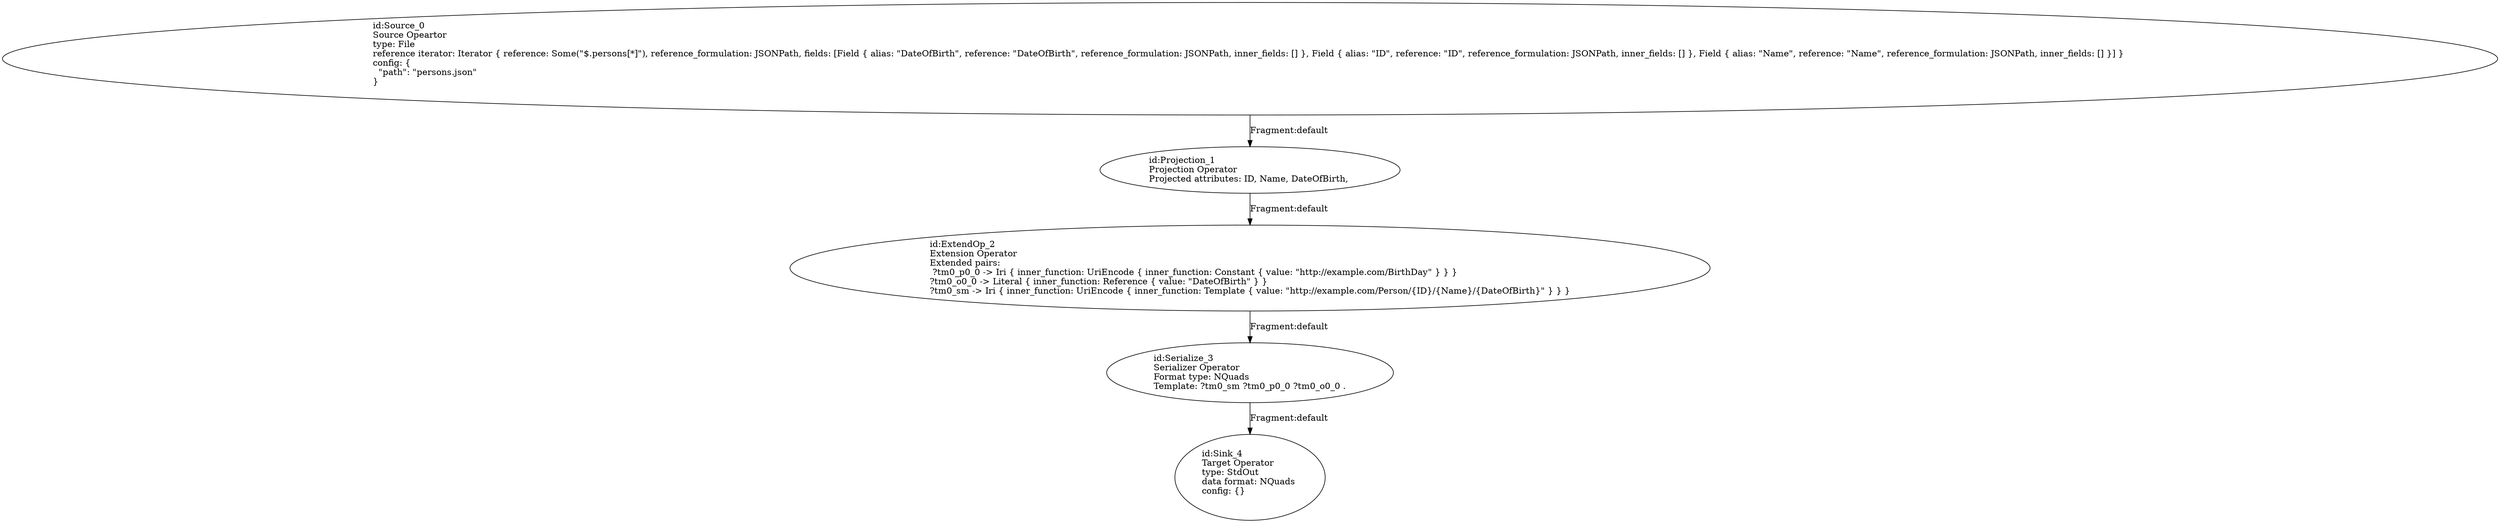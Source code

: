 digraph {
    0 [ label = "id:Source_0 \lSource Opeartor\ltype: File \lreference iterator: Iterator { reference: Some(\"$.persons[*]\"), reference_formulation: JSONPath, fields: [Field { alias: \"DateOfBirth\", reference: \"DateOfBirth\", reference_formulation: JSONPath, inner_fields: [] }, Field { alias: \"ID\", reference: \"ID\", reference_formulation: JSONPath, inner_fields: [] }, Field { alias: \"Name\", reference: \"Name\", reference_formulation: JSONPath, inner_fields: [] }] } \lconfig: {\l  \"path\": \"persons.json\"\l}\l             " ]
    1 [ label = "id:Projection_1 \lProjection Operator\lProjected attributes: ID, Name, DateOfBirth, " ]
    2 [ label = "id:ExtendOp_2 \lExtension Operator\lExtended pairs: \l ?tm0_p0_0 -> Iri { inner_function: UriEncode { inner_function: Constant { value: \"http://example.com/BirthDay\" } } }\l?tm0_o0_0 -> Literal { inner_function: Reference { value: \"DateOfBirth\" } }\l?tm0_sm -> Iri { inner_function: UriEncode { inner_function: Template { value: \"http://example.com/Person/{ID}/{Name}/{DateOfBirth}\" } } }" ]
    3 [ label = "id:Serialize_3 \lSerializer Operator\lFormat type: NQuads\lTemplate: ?tm0_sm ?tm0_p0_0 ?tm0_o0_0 ." ]
    4 [ label = "id:Sink_4 \lTarget Operator\ltype: StdOut \ldata format: NQuads \lconfig: {}\l             " ]
    0 -> 1 [ label = "Fragment:default" ]
    1 -> 2 [ label = "Fragment:default" ]
    2 -> 3 [ label = "Fragment:default" ]
    3 -> 4 [ label = "Fragment:default" ]
}
